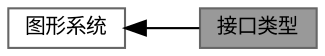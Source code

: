 digraph "接口类型"
{
 // LATEX_PDF_SIZE
  bgcolor="transparent";
  edge [fontname=Helvetica,fontsize=10,labelfontname=Helvetica,labelfontsize=10];
  node [fontname=Helvetica,fontsize=10,shape=box,height=0.2,width=0.4];
  rankdir=LR;
  Node2 [id="Node000002",label="图形系统",height=0.2,width=0.4,color="grey40", fillcolor="white", style="filled",URL="$group___xE5_x9B_xBE_xE5_xBD_xA2_xE7_xB3_xBB_xE7_xBB_x9F.html",tooltip=" "];
  Node1 [id="Node000001",label="接口类型",height=0.2,width=0.4,color="gray40", fillcolor="grey60", style="filled", fontcolor="black",tooltip=" "];
  Node2->Node1 [shape=plaintext, dir="back", style="solid"];
}
